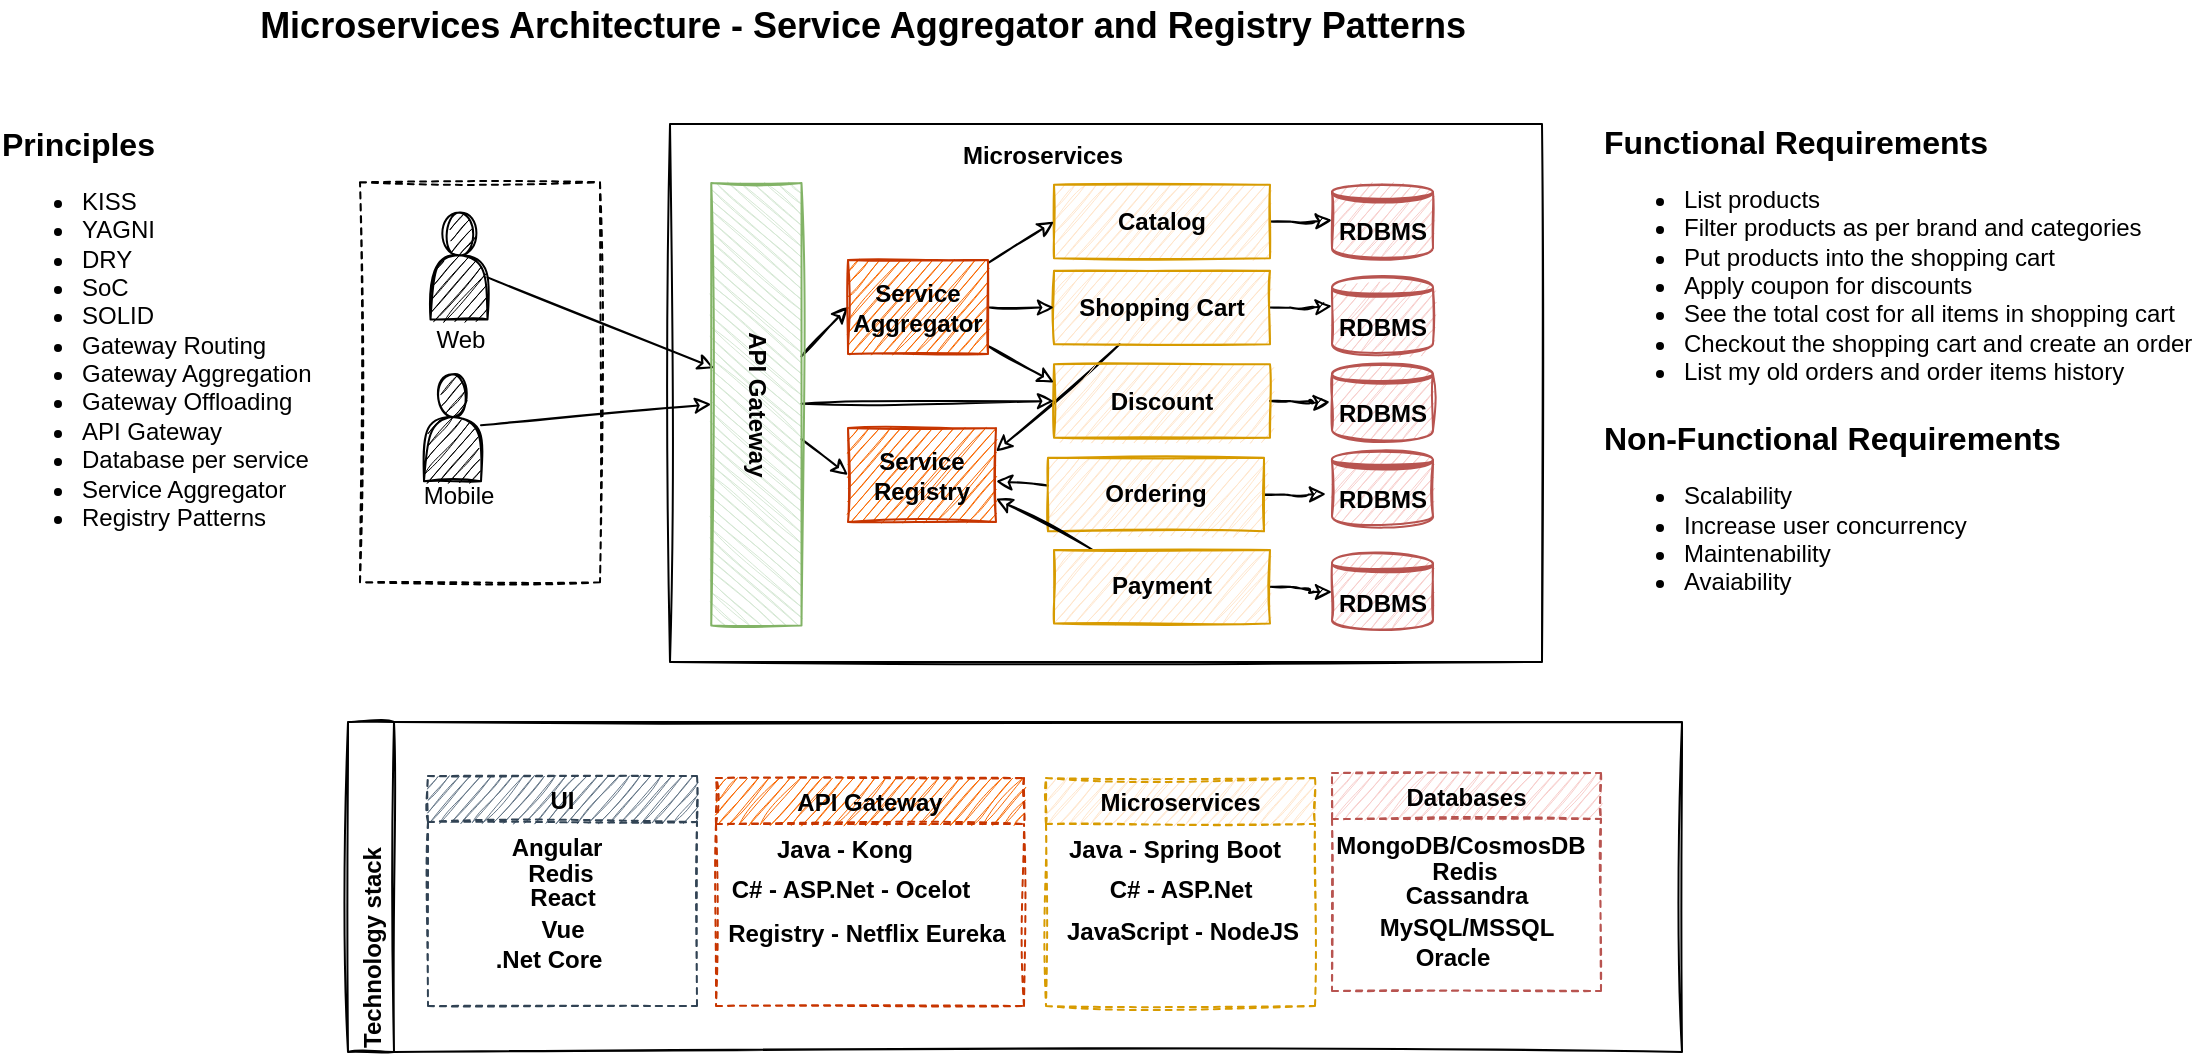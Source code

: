 <mxfile version="15.2.7" type="device"><diagram id="Ry4bhZSPaSzNyMCkFpfL" name="Page-1"><mxGraphModel dx="1582" dy="1297" grid="0" gridSize="10" guides="1" tooltips="1" connect="1" arrows="1" fold="1" page="0" pageScale="1" pageWidth="850" pageHeight="1100" math="0" shadow="0"><root><mxCell id="0"/><mxCell id="1" parent="0"/><mxCell id="eW7GFg_uYcOyYJDo-M7b-140" value="" style="rounded=0;whiteSpace=wrap;html=1;glass=0;labelBackgroundColor=none;sketch=1;fontSize=12;fontColor=#000000;strokeColor=#000000;fillColor=#FFFFFF;align=left;verticalAlign=middle;dashed=1;" parent="1" vertex="1"><mxGeometry x="-428" y="-588.87" width="120" height="200" as="geometry"/></mxCell><mxCell id="eW7GFg_uYcOyYJDo-M7b-1" value="&lt;font style=&quot;font-size: 16px&quot;&gt;&lt;b&gt;Functional Requirements&lt;/b&gt;&lt;br&gt;&lt;ul style=&quot;font-size: 12px&quot;&gt;&lt;li&gt;List products&lt;/li&gt;&lt;li&gt;Filter products as per brand and categories&lt;/li&gt;&lt;li&gt;Put products into the shopping cart&lt;/li&gt;&lt;li&gt;Apply coupon for discounts&amp;nbsp;&lt;/li&gt;&lt;li&gt;See the total cost for all items in shopping cart&lt;/li&gt;&lt;li&gt;Checkout the shopping cart and create an order&lt;/li&gt;&lt;li&gt;List my old orders and order items history&lt;/li&gt;&lt;/ul&gt;&lt;/font&gt;" style="text;html=1;align=left;verticalAlign=middle;resizable=0;points=[];autosize=1;strokeColor=none;fillColor=none;imageHeight=10;sketch=1;" parent="1" vertex="1"><mxGeometry x="192" y="-618" width="304" height="142" as="geometry"/></mxCell><mxCell id="eW7GFg_uYcOyYJDo-M7b-4" value="&lt;font style=&quot;font-size: 16px&quot;&gt;&lt;b&gt;Non-Functional Requirements&lt;/b&gt;&lt;br&gt;&lt;ul style=&quot;font-size: 12px&quot;&gt;&lt;li&gt;Scalability&lt;/li&gt;&lt;li&gt;Increase user concurrency&lt;/li&gt;&lt;li&gt;Maintenability&lt;/li&gt;&lt;li&gt;Avaiability&lt;/li&gt;&lt;/ul&gt;&lt;/font&gt;" style="text;html=1;align=left;verticalAlign=middle;resizable=0;points=[];autosize=1;strokeColor=none;fillColor=none;sketch=1;" parent="1" vertex="1"><mxGeometry x="192" y="-470.5" width="239" height="100" as="geometry"/></mxCell><mxCell id="eW7GFg_uYcOyYJDo-M7b-57" value="Microservices Architecture - Service Aggregator and Registry Patterns" style="text;html=1;align=center;verticalAlign=middle;resizable=0;points=[];autosize=1;strokeColor=none;fillColor=none;fontColor=#000000;fontSize=18;fontStyle=1" parent="1" vertex="1"><mxGeometry x="-484" y="-680" width="613" height="26" as="geometry"/></mxCell><mxCell id="eW7GFg_uYcOyYJDo-M7b-58" value="&lt;font style=&quot;font-size: 16px&quot;&gt;&lt;b&gt;Principles&lt;/b&gt;&lt;/font&gt;&lt;br style=&quot;font-size: 12px&quot;&gt;&lt;ul style=&quot;font-size: 12px&quot;&gt;&lt;li style=&quot;font-size: 12px&quot;&gt;KISS&lt;/li&gt;&lt;li style=&quot;font-size: 12px&quot;&gt;YAGNI&lt;/li&gt;&lt;li style=&quot;font-size: 12px&quot;&gt;DRY&lt;/li&gt;&lt;li style=&quot;font-size: 12px&quot;&gt;SoC&lt;/li&gt;&lt;li style=&quot;font-size: 12px&quot;&gt;SOLID&lt;/li&gt;&lt;li style=&quot;font-size: 12px&quot;&gt;Gateway Routing&lt;/li&gt;&lt;li style=&quot;font-size: 12px&quot;&gt;Gateway Aggregation&lt;/li&gt;&lt;li style=&quot;font-size: 12px&quot;&gt;Gateway Offloading&lt;/li&gt;&lt;li style=&quot;font-size: 12px&quot;&gt;API Gateway&lt;/li&gt;&lt;li style=&quot;font-size: 12px&quot;&gt;Database per service&lt;/li&gt;&lt;li style=&quot;font-size: 12px&quot;&gt;Service Aggregator&lt;/li&gt;&lt;li style=&quot;font-size: 12px&quot;&gt;Registry Patterns&lt;/li&gt;&lt;/ul&gt;" style="text;html=1;align=left;verticalAlign=middle;resizable=0;points=[];autosize=1;strokeColor=none;fillColor=none;fontSize=12;fontColor=#000000;spacing=1;" parent="1" vertex="1"><mxGeometry x="-608" y="-617" width="167" height="214" as="geometry"/></mxCell><mxCell id="eW7GFg_uYcOyYJDo-M7b-75" value="" style="whiteSpace=wrap;html=1;glass=0;sketch=1;fillColor=#FFFFFF;strokeColor=#000000;" parent="1" vertex="1"><mxGeometry x="-273" y="-618" width="436" height="269" as="geometry"/></mxCell><mxCell id="eW7GFg_uYcOyYJDo-M7b-86" value="Web" style="text;html=1;align=center;verticalAlign=middle;resizable=0;points=[];autosize=1;strokeColor=none;fillColor=none;sketch=1;" parent="1" vertex="1"><mxGeometry x="-396" y="-519" width="35" height="18" as="geometry"/></mxCell><mxCell id="eW7GFg_uYcOyYJDo-M7b-168" style="edgeStyle=none;rounded=1;sketch=1;orthogonalLoop=1;jettySize=auto;html=1;entryX=0.5;entryY=1;entryDx=0;entryDy=0;fontSize=12;fontColor=#000000;endArrow=classic;endFill=0;" parent="1" source="eW7GFg_uYcOyYJDo-M7b-87" target="eW7GFg_uYcOyYJDo-M7b-161" edge="1"><mxGeometry relative="1" as="geometry"/></mxCell><mxCell id="eW7GFg_uYcOyYJDo-M7b-87" value="" style="shape=actor;whiteSpace=wrap;html=1;glass=0;sketch=1;fillColor=#000000;" parent="1" vertex="1"><mxGeometry x="-396" y="-492.87" width="28.5" height="53.5" as="geometry"/></mxCell><mxCell id="eW7GFg_uYcOyYJDo-M7b-88" value="Mobile" style="text;html=1;align=center;verticalAlign=middle;resizable=0;points=[];autosize=1;strokeColor=none;fillColor=none;sketch=1;" parent="1" vertex="1"><mxGeometry x="-401.25" y="-441" width="45" height="18" as="geometry"/></mxCell><mxCell id="eW7GFg_uYcOyYJDo-M7b-109" value="Microservices" style="text;html=1;align=center;verticalAlign=middle;resizable=0;points=[];autosize=1;strokeColor=none;fillColor=none;fontSize=12;fontColor=#000000;fontStyle=1" parent="1" vertex="1"><mxGeometry x="-132.5" y="-611" width="90" height="18" as="geometry"/></mxCell><mxCell id="eW7GFg_uYcOyYJDo-M7b-167" style="edgeStyle=none;rounded=1;sketch=1;orthogonalLoop=1;jettySize=auto;html=1;entryX=0.418;entryY=0.967;entryDx=0;entryDy=0;entryPerimeter=0;fontSize=12;fontColor=#000000;endArrow=classic;endFill=0;" parent="1" source="eW7GFg_uYcOyYJDo-M7b-113" target="eW7GFg_uYcOyYJDo-M7b-161" edge="1"><mxGeometry relative="1" as="geometry"/></mxCell><mxCell id="eW7GFg_uYcOyYJDo-M7b-113" value="" style="shape=actor;whiteSpace=wrap;html=1;glass=0;sketch=1;fillColor=#000000;" parent="1" vertex="1"><mxGeometry x="-392.75" y="-573.75" width="28.5" height="53.5" as="geometry"/></mxCell><mxCell id="eW7GFg_uYcOyYJDo-M7b-114" value="RDBMS" style="shape=datastore;whiteSpace=wrap;html=1;glass=0;fontStyle=1;fillColor=#f8cecc;strokeColor=#b85450;sketch=1;" parent="1" vertex="1"><mxGeometry x="58" y="-588.87" width="50.5" height="38" as="geometry"/></mxCell><mxCell id="eW7GFg_uYcOyYJDo-M7b-118" style="edgeStyle=orthogonalEdgeStyle;rounded=1;sketch=1;orthogonalLoop=1;jettySize=auto;html=1;entryX=0;entryY=0.5;entryDx=0;entryDy=0;fontSize=12;fontColor=#000000;" parent="1" source="eW7GFg_uYcOyYJDo-M7b-119" edge="1" target="eW7GFg_uYcOyYJDo-M7b-114"><mxGeometry relative="1" as="geometry"><mxPoint x="48.5" y="-570" as="targetPoint"/></mxGeometry></mxCell><mxCell id="eW7GFg_uYcOyYJDo-M7b-119" value="Catalog" style="whiteSpace=wrap;html=1;glass=0;sketch=1;fillColor=#ffe6cc;strokeColor=#d79b00;fontStyle=1" parent="1" vertex="1"><mxGeometry x="-81" y="-587.62" width="108" height="36.75" as="geometry"/></mxCell><mxCell id="eW7GFg_uYcOyYJDo-M7b-120" value="RDBMS" style="shape=datastore;whiteSpace=wrap;html=1;glass=0;fontStyle=1;fillColor=#f8cecc;strokeColor=#b85450;sketch=1;" parent="1" vertex="1"><mxGeometry x="58" y="-541" width="50.5" height="38" as="geometry"/></mxCell><mxCell id="eW7GFg_uYcOyYJDo-M7b-121" style="edgeStyle=orthogonalEdgeStyle;rounded=1;sketch=1;orthogonalLoop=1;jettySize=auto;html=1;fontSize=12;fontColor=#000000;" parent="1" source="eW7GFg_uYcOyYJDo-M7b-122" edge="1"><mxGeometry relative="1" as="geometry"><mxPoint x="58" y="-527" as="targetPoint"/></mxGeometry></mxCell><mxCell id="JdQeUiRzVKJ9n8LHmng6-8" style="edgeStyle=none;rounded=1;sketch=1;orthogonalLoop=1;jettySize=auto;html=1;entryX=1;entryY=0.25;entryDx=0;entryDy=0;fontSize=12;fontColor=#000000;endArrow=classic;endFill=0;" edge="1" parent="1" source="eW7GFg_uYcOyYJDo-M7b-122" target="JdQeUiRzVKJ9n8LHmng6-4"><mxGeometry relative="1" as="geometry"/></mxCell><mxCell id="eW7GFg_uYcOyYJDo-M7b-122" value="Shopping Cart" style="whiteSpace=wrap;html=1;glass=0;sketch=1;fillColor=#ffe6cc;strokeColor=#d79b00;fontStyle=1" parent="1" vertex="1"><mxGeometry x="-81" y="-544.62" width="108" height="36.75" as="geometry"/></mxCell><mxCell id="eW7GFg_uYcOyYJDo-M7b-123" value="RDBMS" style="shape=datastore;whiteSpace=wrap;html=1;glass=0;fontStyle=1;fillColor=#f8cecc;strokeColor=#b85450;sketch=1;" parent="1" vertex="1"><mxGeometry x="58" y="-497.87" width="50.5" height="38" as="geometry"/></mxCell><mxCell id="eW7GFg_uYcOyYJDo-M7b-124" style="edgeStyle=orthogonalEdgeStyle;rounded=1;sketch=1;orthogonalLoop=1;jettySize=auto;html=1;fontSize=12;fontColor=#000000;" parent="1" source="eW7GFg_uYcOyYJDo-M7b-125" edge="1"><mxGeometry relative="1" as="geometry"><mxPoint x="57" y="-479" as="targetPoint"/></mxGeometry></mxCell><mxCell id="eW7GFg_uYcOyYJDo-M7b-125" value="Discount" style="whiteSpace=wrap;html=1;glass=0;sketch=1;fillColor=#ffe6cc;strokeColor=#d79b00;fontStyle=1" parent="1" vertex="1"><mxGeometry x="-81" y="-497.87" width="108" height="36.75" as="geometry"/></mxCell><mxCell id="eW7GFg_uYcOyYJDo-M7b-126" value="RDBMS" style="shape=datastore;whiteSpace=wrap;html=1;glass=0;fontStyle=1;fillColor=#f8cecc;strokeColor=#b85450;sketch=1;" parent="1" vertex="1"><mxGeometry x="58" y="-455" width="50.5" height="38" as="geometry"/></mxCell><mxCell id="eW7GFg_uYcOyYJDo-M7b-127" style="edgeStyle=orthogonalEdgeStyle;rounded=1;sketch=1;orthogonalLoop=1;jettySize=auto;html=1;fontSize=12;fontColor=#000000;" parent="1" source="eW7GFg_uYcOyYJDo-M7b-128" edge="1"><mxGeometry relative="1" as="geometry"><mxPoint x="55" y="-433" as="targetPoint"/></mxGeometry></mxCell><mxCell id="JdQeUiRzVKJ9n8LHmng6-6" value="" style="edgeStyle=none;rounded=1;sketch=1;orthogonalLoop=1;jettySize=auto;html=1;fontSize=12;fontColor=#000000;endArrow=classic;endFill=0;" edge="1" parent="1" source="eW7GFg_uYcOyYJDo-M7b-128" target="JdQeUiRzVKJ9n8LHmng6-4"><mxGeometry relative="1" as="geometry"/></mxCell><mxCell id="eW7GFg_uYcOyYJDo-M7b-128" value="Ordering" style="whiteSpace=wrap;html=1;glass=0;sketch=1;fillColor=#ffe6cc;strokeColor=#d79b00;fontStyle=1" parent="1" vertex="1"><mxGeometry x="-84" y="-451.07" width="108" height="36.75" as="geometry"/></mxCell><mxCell id="eW7GFg_uYcOyYJDo-M7b-129" value="RDBMS" style="shape=datastore;whiteSpace=wrap;html=1;glass=0;fontStyle=1;fillColor=#f8cecc;strokeColor=#b85450;sketch=1;" parent="1" vertex="1"><mxGeometry x="58" y="-403" width="50.5" height="38" as="geometry"/></mxCell><mxCell id="eW7GFg_uYcOyYJDo-M7b-130" style="edgeStyle=orthogonalEdgeStyle;rounded=1;sketch=1;orthogonalLoop=1;jettySize=auto;html=1;entryX=0;entryY=0.5;entryDx=0;entryDy=0;fontSize=12;fontColor=#000000;" parent="1" source="eW7GFg_uYcOyYJDo-M7b-131" edge="1" target="eW7GFg_uYcOyYJDo-M7b-129"><mxGeometry relative="1" as="geometry"><mxPoint x="48.5" y="-382.13" as="targetPoint"/></mxGeometry></mxCell><mxCell id="JdQeUiRzVKJ9n8LHmng6-7" style="edgeStyle=none;rounded=1;sketch=1;orthogonalLoop=1;jettySize=auto;html=1;entryX=1;entryY=0.75;entryDx=0;entryDy=0;fontSize=12;fontColor=#000000;endArrow=classic;endFill=0;" edge="1" parent="1" source="eW7GFg_uYcOyYJDo-M7b-131" target="JdQeUiRzVKJ9n8LHmng6-4"><mxGeometry relative="1" as="geometry"/></mxCell><mxCell id="eW7GFg_uYcOyYJDo-M7b-131" value="Payment" style="whiteSpace=wrap;html=1;glass=0;sketch=1;fillColor=#ffe6cc;strokeColor=#d79b00;fontStyle=1" parent="1" vertex="1"><mxGeometry x="-81" y="-405" width="108" height="36.75" as="geometry"/></mxCell><mxCell id="eW7GFg_uYcOyYJDo-M7b-142" value="Technology stack" style="swimlane;horizontal=0;glass=0;labelBackgroundColor=none;sketch=1;fontSize=12;fontColor=#000000;strokeColor=#000000;fillColor=#FFFFFF;align=left;verticalAlign=middle;" parent="1" vertex="1"><mxGeometry x="-434" y="-319" width="667" height="165" as="geometry"/></mxCell><mxCell id="eW7GFg_uYcOyYJDo-M7b-143" value="Databases" style="swimlane;glass=0;dashed=1;labelBackgroundColor=none;sketch=1;fontSize=12;strokeColor=#b85450;fillColor=#f8cecc;align=center;verticalAlign=middle;labelPosition=center;verticalLabelPosition=middle;" parent="eW7GFg_uYcOyYJDo-M7b-142" vertex="1"><mxGeometry x="492" y="25.5" width="134.5" height="109" as="geometry"/></mxCell><mxCell id="eW7GFg_uYcOyYJDo-M7b-144" value="MongoDB/CosmosDB" style="text;html=1;align=center;verticalAlign=middle;resizable=0;points=[];autosize=1;strokeColor=none;fillColor=none;fontSize=12;fontColor=#000000;fontStyle=1" parent="eW7GFg_uYcOyYJDo-M7b-143" vertex="1"><mxGeometry x="-4" y="27" width="135" height="18" as="geometry"/></mxCell><mxCell id="eW7GFg_uYcOyYJDo-M7b-145" value="Redis" style="text;html=1;align=center;verticalAlign=middle;resizable=0;points=[];autosize=1;strokeColor=none;fillColor=none;fontSize=12;fontColor=#000000;fontStyle=1" parent="eW7GFg_uYcOyYJDo-M7b-143" vertex="1"><mxGeometry x="44" y="40" width="43" height="18" as="geometry"/></mxCell><mxCell id="eW7GFg_uYcOyYJDo-M7b-146" value="Cassandra" style="text;html=1;align=center;verticalAlign=middle;resizable=0;points=[];autosize=1;strokeColor=none;fillColor=none;fontSize=12;fontColor=#000000;fontStyle=1" parent="eW7GFg_uYcOyYJDo-M7b-143" vertex="1"><mxGeometry x="31" y="52" width="71" height="18" as="geometry"/></mxCell><mxCell id="eW7GFg_uYcOyYJDo-M7b-147" value="MySQL/MSSQL" style="text;html=1;align=center;verticalAlign=middle;resizable=0;points=[];autosize=1;strokeColor=none;fillColor=none;fontSize=12;fontColor=#000000;fontStyle=1" parent="eW7GFg_uYcOyYJDo-M7b-143" vertex="1"><mxGeometry x="18.5" y="68" width="97" height="18" as="geometry"/></mxCell><mxCell id="eW7GFg_uYcOyYJDo-M7b-148" value="Oracle" style="text;html=1;align=center;verticalAlign=middle;resizable=0;points=[];autosize=1;strokeColor=none;fillColor=none;fontSize=12;fontColor=#000000;fontStyle=1" parent="eW7GFg_uYcOyYJDo-M7b-143" vertex="1"><mxGeometry x="36" y="83" width="47" height="18" as="geometry"/></mxCell><mxCell id="eW7GFg_uYcOyYJDo-M7b-149" value="Microservices" style="swimlane;glass=0;dashed=1;labelBackgroundColor=none;sketch=1;fontSize=12;strokeColor=#d79b00;fillColor=#ffe6cc;align=center;verticalAlign=middle;labelPosition=center;verticalLabelPosition=middle;" parent="eW7GFg_uYcOyYJDo-M7b-142" vertex="1"><mxGeometry x="349" y="28" width="134.5" height="114" as="geometry"/></mxCell><mxCell id="eW7GFg_uYcOyYJDo-M7b-150" value="Java - Spring Boot" style="text;html=1;align=center;verticalAlign=middle;resizable=0;points=[];autosize=1;strokeColor=none;fillColor=none;fontSize=12;fontColor=#000000;fontStyle=1" parent="eW7GFg_uYcOyYJDo-M7b-149" vertex="1"><mxGeometry x="6" y="27" width="116" height="18" as="geometry"/></mxCell><mxCell id="eW7GFg_uYcOyYJDo-M7b-152" value="C# - ASP.Net" style="text;html=1;align=center;verticalAlign=middle;resizable=0;points=[];autosize=1;strokeColor=none;fillColor=none;fontSize=12;fontColor=#000000;fontStyle=1" parent="eW7GFg_uYcOyYJDo-M7b-149" vertex="1"><mxGeometry x="26" y="47" width="81" height="18" as="geometry"/></mxCell><mxCell id="eW7GFg_uYcOyYJDo-M7b-153" value="JavaScript - NodeJS" style="text;html=1;align=center;verticalAlign=middle;resizable=0;points=[];autosize=1;strokeColor=none;fillColor=none;fontSize=12;fontColor=#000000;fontStyle=1" parent="eW7GFg_uYcOyYJDo-M7b-149" vertex="1"><mxGeometry x="4.5" y="68" width="126" height="18" as="geometry"/></mxCell><mxCell id="eW7GFg_uYcOyYJDo-M7b-155" value="UI" style="swimlane;glass=0;dashed=1;labelBackgroundColor=none;sketch=1;fontSize=12;strokeColor=#314354;fillColor=#647687;align=center;verticalAlign=middle;fontColor=#000000;labelPosition=center;verticalLabelPosition=middle;" parent="eW7GFg_uYcOyYJDo-M7b-142" vertex="1"><mxGeometry x="40" y="27" width="134.5" height="115" as="geometry"/></mxCell><mxCell id="eW7GFg_uYcOyYJDo-M7b-156" value="Angular" style="text;html=1;align=center;verticalAlign=middle;resizable=0;points=[];autosize=1;strokeColor=none;fillColor=none;fontSize=12;fontColor=#000000;fontStyle=1" parent="eW7GFg_uYcOyYJDo-M7b-155" vertex="1"><mxGeometry x="36" y="27" width="55" height="18" as="geometry"/></mxCell><mxCell id="eW7GFg_uYcOyYJDo-M7b-157" value="Redis" style="text;html=1;align=center;verticalAlign=middle;resizable=0;points=[];autosize=1;strokeColor=none;fillColor=none;fontSize=12;fontColor=#000000;fontStyle=1" parent="eW7GFg_uYcOyYJDo-M7b-155" vertex="1"><mxGeometry x="44" y="40" width="43" height="18" as="geometry"/></mxCell><mxCell id="eW7GFg_uYcOyYJDo-M7b-158" value="React" style="text;html=1;align=center;verticalAlign=middle;resizable=0;points=[];autosize=1;strokeColor=none;fillColor=none;fontSize=12;fontColor=#000000;fontStyle=1" parent="eW7GFg_uYcOyYJDo-M7b-155" vertex="1"><mxGeometry x="45" y="52" width="43" height="18" as="geometry"/></mxCell><mxCell id="eW7GFg_uYcOyYJDo-M7b-159" value="Vue" style="text;html=1;align=center;verticalAlign=middle;resizable=0;points=[];autosize=1;strokeColor=none;fillColor=none;fontSize=12;fontColor=#000000;fontStyle=1" parent="eW7GFg_uYcOyYJDo-M7b-155" vertex="1"><mxGeometry x="51.5" y="68" width="31" height="18" as="geometry"/></mxCell><mxCell id="eW7GFg_uYcOyYJDo-M7b-160" value=".Net Core" style="text;html=1;align=center;verticalAlign=middle;resizable=0;points=[];autosize=1;strokeColor=none;fillColor=none;fontSize=12;fontColor=#000000;fontStyle=1" parent="eW7GFg_uYcOyYJDo-M7b-155" vertex="1"><mxGeometry x="28" y="83" width="63" height="18" as="geometry"/></mxCell><mxCell id="JdQeUiRzVKJ9n8LHmng6-14" value="API Gateway" style="swimlane;glass=0;dashed=1;labelBackgroundColor=none;sketch=1;fontSize=12;strokeColor=#C73500;fillColor=#fa6800;align=center;verticalAlign=middle;labelPosition=center;verticalLabelPosition=middle;fontColor=#000000;" vertex="1" parent="eW7GFg_uYcOyYJDo-M7b-142"><mxGeometry x="184" y="28" width="154" height="114" as="geometry"/></mxCell><mxCell id="JdQeUiRzVKJ9n8LHmng6-15" value="Java - Kong" style="text;html=1;align=center;verticalAlign=middle;resizable=0;points=[];autosize=1;strokeColor=none;fillColor=none;fontSize=12;fontColor=#000000;fontStyle=1" vertex="1" parent="JdQeUiRzVKJ9n8LHmng6-14"><mxGeometry x="25" y="27" width="78" height="18" as="geometry"/></mxCell><mxCell id="JdQeUiRzVKJ9n8LHmng6-16" value="C# - ASP.Net - Ocelot" style="text;html=1;align=center;verticalAlign=middle;resizable=0;points=[];autosize=1;strokeColor=none;fillColor=none;fontSize=12;fontColor=#000000;fontStyle=1" vertex="1" parent="JdQeUiRzVKJ9n8LHmng6-14"><mxGeometry x="2" y="47" width="129" height="18" as="geometry"/></mxCell><mxCell id="JdQeUiRzVKJ9n8LHmng6-17" value="Registry - Netflix Eureka" style="text;html=1;align=center;verticalAlign=middle;resizable=0;points=[];autosize=1;strokeColor=none;fillColor=none;fontSize=12;fontColor=#000000;fontStyle=1" vertex="1" parent="JdQeUiRzVKJ9n8LHmng6-14"><mxGeometry y="68.5" width="149" height="18" as="geometry"/></mxCell><mxCell id="JdQeUiRzVKJ9n8LHmng6-5" style="edgeStyle=none;rounded=1;sketch=1;orthogonalLoop=1;jettySize=auto;html=1;entryX=0;entryY=0.5;entryDx=0;entryDy=0;fontSize=12;fontColor=#000000;endArrow=classic;endFill=0;" edge="1" parent="1" source="eW7GFg_uYcOyYJDo-M7b-161" target="eW7GFg_uYcOyYJDo-M7b-125"><mxGeometry relative="1" as="geometry"/></mxCell><mxCell id="JdQeUiRzVKJ9n8LHmng6-9" style="edgeStyle=none;rounded=1;sketch=1;orthogonalLoop=1;jettySize=auto;html=1;entryX=0;entryY=0.5;entryDx=0;entryDy=0;fontSize=12;fontColor=#000000;endArrow=classic;endFill=0;" edge="1" parent="1" source="eW7GFg_uYcOyYJDo-M7b-161" target="JdQeUiRzVKJ9n8LHmng6-4"><mxGeometry relative="1" as="geometry"/></mxCell><mxCell id="JdQeUiRzVKJ9n8LHmng6-10" style="edgeStyle=none;rounded=1;sketch=1;orthogonalLoop=1;jettySize=auto;html=1;entryX=0;entryY=0.5;entryDx=0;entryDy=0;fontSize=12;fontColor=#000000;endArrow=classic;endFill=0;" edge="1" parent="1" source="eW7GFg_uYcOyYJDo-M7b-161" target="JdQeUiRzVKJ9n8LHmng6-3"><mxGeometry relative="1" as="geometry"/></mxCell><mxCell id="eW7GFg_uYcOyYJDo-M7b-161" value="API Gateway" style="rounded=0;whiteSpace=wrap;html=1;glass=0;labelBackgroundColor=none;sketch=1;fontSize=12;strokeColor=#82b366;fillColor=#d5e8d4;align=center;verticalAlign=middle;rotation=90;labelPosition=center;verticalLabelPosition=middle;fontStyle=1" parent="1" vertex="1"><mxGeometry x="-340.44" y="-500.44" width="221.25" height="45.13" as="geometry"/></mxCell><mxCell id="JdQeUiRzVKJ9n8LHmng6-11" style="edgeStyle=none;rounded=1;sketch=1;orthogonalLoop=1;jettySize=auto;html=1;entryX=0;entryY=0.5;entryDx=0;entryDy=0;fontSize=12;fontColor=#000000;endArrow=classic;endFill=0;" edge="1" parent="1" source="JdQeUiRzVKJ9n8LHmng6-3" target="eW7GFg_uYcOyYJDo-M7b-119"><mxGeometry relative="1" as="geometry"/></mxCell><mxCell id="JdQeUiRzVKJ9n8LHmng6-12" style="edgeStyle=none;rounded=1;sketch=1;orthogonalLoop=1;jettySize=auto;html=1;entryX=0;entryY=0.5;entryDx=0;entryDy=0;fontSize=12;fontColor=#000000;endArrow=classic;endFill=0;" edge="1" parent="1" source="JdQeUiRzVKJ9n8LHmng6-3" target="eW7GFg_uYcOyYJDo-M7b-122"><mxGeometry relative="1" as="geometry"/></mxCell><mxCell id="JdQeUiRzVKJ9n8LHmng6-13" style="edgeStyle=none;rounded=1;sketch=1;orthogonalLoop=1;jettySize=auto;html=1;entryX=0;entryY=0.25;entryDx=0;entryDy=0;fontSize=12;fontColor=#000000;endArrow=classic;endFill=0;" edge="1" parent="1" source="JdQeUiRzVKJ9n8LHmng6-3" target="eW7GFg_uYcOyYJDo-M7b-125"><mxGeometry relative="1" as="geometry"/></mxCell><mxCell id="JdQeUiRzVKJ9n8LHmng6-3" value="Service Aggregator" style="rounded=0;whiteSpace=wrap;html=1;glass=0;labelBackgroundColor=none;sketch=1;fontSize=12;fontColor=#000000;strokeColor=#C73500;fillColor=#fa6800;align=center;verticalAlign=middle;rotation=0;labelPosition=center;verticalLabelPosition=middle;fontStyle=1" vertex="1" parent="1"><mxGeometry x="-184" y="-550" width="70" height="47" as="geometry"/></mxCell><mxCell id="JdQeUiRzVKJ9n8LHmng6-4" value="Service Registry" style="rounded=0;whiteSpace=wrap;html=1;glass=0;labelBackgroundColor=none;sketch=1;fontSize=12;fontColor=#000000;strokeColor=#C73500;fillColor=#fa6800;align=center;verticalAlign=middle;rotation=0;labelPosition=center;verticalLabelPosition=middle;fontStyle=1" vertex="1" parent="1"><mxGeometry x="-184" y="-466" width="74" height="47" as="geometry"/></mxCell></root></mxGraphModel></diagram></mxfile>